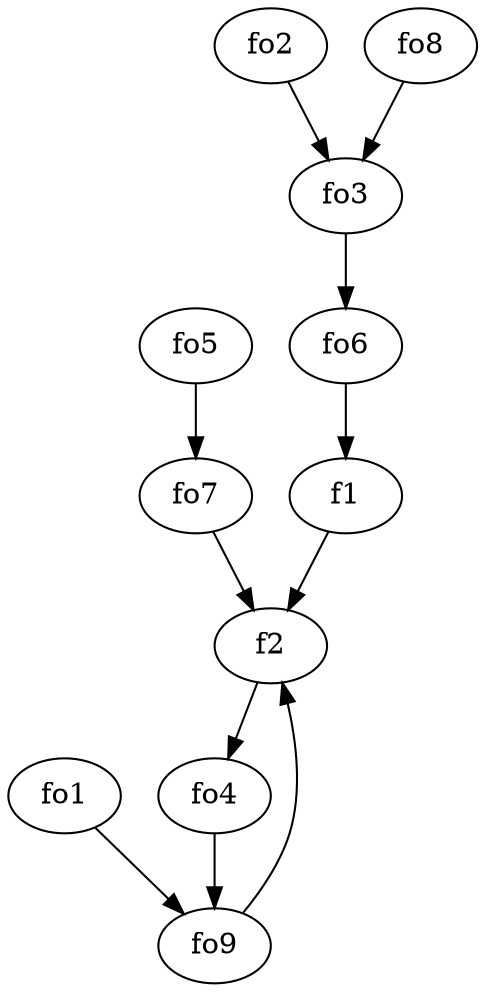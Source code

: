 strict digraph  {
f1;
f2;
fo1;
fo2;
fo3;
fo4;
fo5;
fo6;
fo7;
fo8;
fo9;
f1 -> f2  [weight=2];
f2 -> fo4  [weight=2];
fo1 -> fo9  [weight=2];
fo2 -> fo3  [weight=2];
fo3 -> fo6  [weight=2];
fo4 -> fo9  [weight=2];
fo5 -> fo7  [weight=2];
fo6 -> f1  [weight=2];
fo7 -> f2  [weight=2];
fo8 -> fo3  [weight=2];
fo9 -> f2  [weight=2];
}
